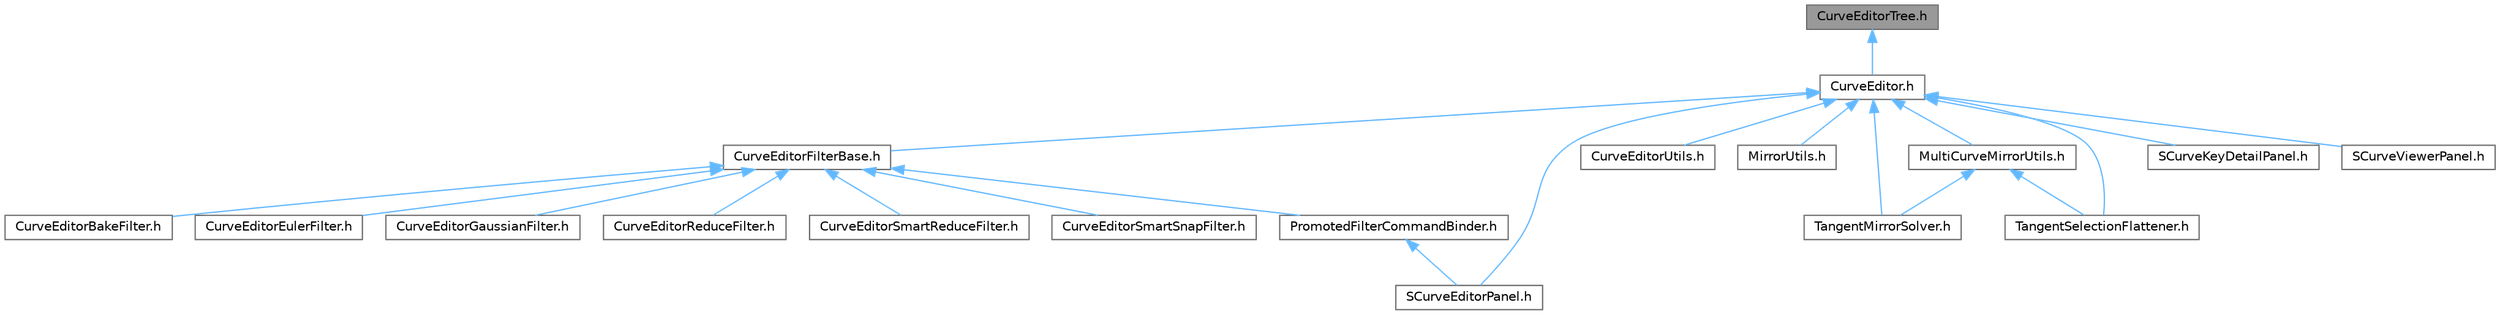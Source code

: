 digraph "CurveEditorTree.h"
{
 // INTERACTIVE_SVG=YES
 // LATEX_PDF_SIZE
  bgcolor="transparent";
  edge [fontname=Helvetica,fontsize=10,labelfontname=Helvetica,labelfontsize=10];
  node [fontname=Helvetica,fontsize=10,shape=box,height=0.2,width=0.4];
  Node1 [id="Node000001",label="CurveEditorTree.h",height=0.2,width=0.4,color="gray40", fillcolor="grey60", style="filled", fontcolor="black",tooltip=" "];
  Node1 -> Node2 [id="edge1_Node000001_Node000002",dir="back",color="steelblue1",style="solid",tooltip=" "];
  Node2 [id="Node000002",label="CurveEditor.h",height=0.2,width=0.4,color="grey40", fillcolor="white", style="filled",URL="$d1/d27/CurveEditor_8h.html",tooltip=" "];
  Node2 -> Node3 [id="edge2_Node000002_Node000003",dir="back",color="steelblue1",style="solid",tooltip=" "];
  Node3 [id="Node000003",label="CurveEditorFilterBase.h",height=0.2,width=0.4,color="grey40", fillcolor="white", style="filled",URL="$d9/d6a/CurveEditorFilterBase_8h.html",tooltip=" "];
  Node3 -> Node4 [id="edge3_Node000003_Node000004",dir="back",color="steelblue1",style="solid",tooltip=" "];
  Node4 [id="Node000004",label="CurveEditorBakeFilter.h",height=0.2,width=0.4,color="grey40", fillcolor="white", style="filled",URL="$dd/d47/CurveEditorBakeFilter_8h.html",tooltip=" "];
  Node3 -> Node5 [id="edge4_Node000003_Node000005",dir="back",color="steelblue1",style="solid",tooltip=" "];
  Node5 [id="Node000005",label="CurveEditorEulerFilter.h",height=0.2,width=0.4,color="grey40", fillcolor="white", style="filled",URL="$d1/d0e/CurveEditorEulerFilter_8h.html",tooltip=" "];
  Node3 -> Node6 [id="edge5_Node000003_Node000006",dir="back",color="steelblue1",style="solid",tooltip=" "];
  Node6 [id="Node000006",label="CurveEditorGaussianFilter.h",height=0.2,width=0.4,color="grey40", fillcolor="white", style="filled",URL="$d1/de6/CurveEditorGaussianFilter_8h.html",tooltip=" "];
  Node3 -> Node7 [id="edge6_Node000003_Node000007",dir="back",color="steelblue1",style="solid",tooltip=" "];
  Node7 [id="Node000007",label="CurveEditorReduceFilter.h",height=0.2,width=0.4,color="grey40", fillcolor="white", style="filled",URL="$d4/d9f/CurveEditorReduceFilter_8h.html",tooltip=" "];
  Node3 -> Node8 [id="edge7_Node000003_Node000008",dir="back",color="steelblue1",style="solid",tooltip=" "];
  Node8 [id="Node000008",label="CurveEditorSmartReduceFilter.h",height=0.2,width=0.4,color="grey40", fillcolor="white", style="filled",URL="$d9/d5a/CurveEditorSmartReduceFilter_8h.html",tooltip=" "];
  Node3 -> Node9 [id="edge8_Node000003_Node000009",dir="back",color="steelblue1",style="solid",tooltip=" "];
  Node9 [id="Node000009",label="CurveEditorSmartSnapFilter.h",height=0.2,width=0.4,color="grey40", fillcolor="white", style="filled",URL="$d1/dfb/CurveEditorSmartSnapFilter_8h.html",tooltip=" "];
  Node3 -> Node10 [id="edge9_Node000003_Node000010",dir="back",color="steelblue1",style="solid",tooltip=" "];
  Node10 [id="Node000010",label="PromotedFilterCommandBinder.h",height=0.2,width=0.4,color="grey40", fillcolor="white", style="filled",URL="$da/d3b/PromotedFilterCommandBinder_8h.html",tooltip=" "];
  Node10 -> Node11 [id="edge10_Node000010_Node000011",dir="back",color="steelblue1",style="solid",tooltip=" "];
  Node11 [id="Node000011",label="SCurveEditorPanel.h",height=0.2,width=0.4,color="grey40", fillcolor="white", style="filled",URL="$db/d60/SCurveEditorPanel_8h.html",tooltip=" "];
  Node2 -> Node12 [id="edge11_Node000002_Node000012",dir="back",color="steelblue1",style="solid",tooltip=" "];
  Node12 [id="Node000012",label="CurveEditorUtils.h",height=0.2,width=0.4,color="grey40", fillcolor="white", style="filled",URL="$d3/d81/CurveEditorUtils_8h.html",tooltip=" "];
  Node2 -> Node13 [id="edge12_Node000002_Node000013",dir="back",color="steelblue1",style="solid",tooltip=" "];
  Node13 [id="Node000013",label="MirrorUtils.h",height=0.2,width=0.4,color="grey40", fillcolor="white", style="filled",URL="$da/d75/MirrorUtils_8h.html",tooltip=" "];
  Node2 -> Node14 [id="edge13_Node000002_Node000014",dir="back",color="steelblue1",style="solid",tooltip=" "];
  Node14 [id="Node000014",label="MultiCurveMirrorUtils.h",height=0.2,width=0.4,color="grey40", fillcolor="white", style="filled",URL="$da/d1b/MultiCurveMirrorUtils_8h.html",tooltip=" "];
  Node14 -> Node15 [id="edge14_Node000014_Node000015",dir="back",color="steelblue1",style="solid",tooltip=" "];
  Node15 [id="Node000015",label="TangentMirrorSolver.h",height=0.2,width=0.4,color="grey40", fillcolor="white", style="filled",URL="$dc/dea/TangentMirrorSolver_8h.html",tooltip=" "];
  Node14 -> Node16 [id="edge15_Node000014_Node000016",dir="back",color="steelblue1",style="solid",tooltip=" "];
  Node16 [id="Node000016",label="TangentSelectionFlattener.h",height=0.2,width=0.4,color="grey40", fillcolor="white", style="filled",URL="$d7/dd8/TangentSelectionFlattener_8h.html",tooltip=" "];
  Node2 -> Node11 [id="edge16_Node000002_Node000011",dir="back",color="steelblue1",style="solid",tooltip=" "];
  Node2 -> Node17 [id="edge17_Node000002_Node000017",dir="back",color="steelblue1",style="solid",tooltip=" "];
  Node17 [id="Node000017",label="SCurveKeyDetailPanel.h",height=0.2,width=0.4,color="grey40", fillcolor="white", style="filled",URL="$d9/d1c/SCurveKeyDetailPanel_8h.html",tooltip=" "];
  Node2 -> Node18 [id="edge18_Node000002_Node000018",dir="back",color="steelblue1",style="solid",tooltip=" "];
  Node18 [id="Node000018",label="SCurveViewerPanel.h",height=0.2,width=0.4,color="grey40", fillcolor="white", style="filled",URL="$de/d3b/SCurveViewerPanel_8h.html",tooltip=" "];
  Node2 -> Node15 [id="edge19_Node000002_Node000015",dir="back",color="steelblue1",style="solid",tooltip=" "];
  Node2 -> Node16 [id="edge20_Node000002_Node000016",dir="back",color="steelblue1",style="solid",tooltip=" "];
}
